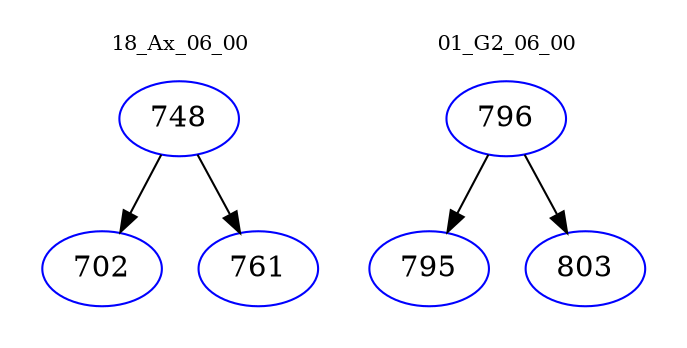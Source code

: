 digraph{
subgraph cluster_0 {
color = white
label = "18_Ax_06_00";
fontsize=10;
T0_748 [label="748", color="blue"]
T0_748 -> T0_702 [color="black"]
T0_702 [label="702", color="blue"]
T0_748 -> T0_761 [color="black"]
T0_761 [label="761", color="blue"]
}
subgraph cluster_1 {
color = white
label = "01_G2_06_00";
fontsize=10;
T1_796 [label="796", color="blue"]
T1_796 -> T1_795 [color="black"]
T1_795 [label="795", color="blue"]
T1_796 -> T1_803 [color="black"]
T1_803 [label="803", color="blue"]
}
}
